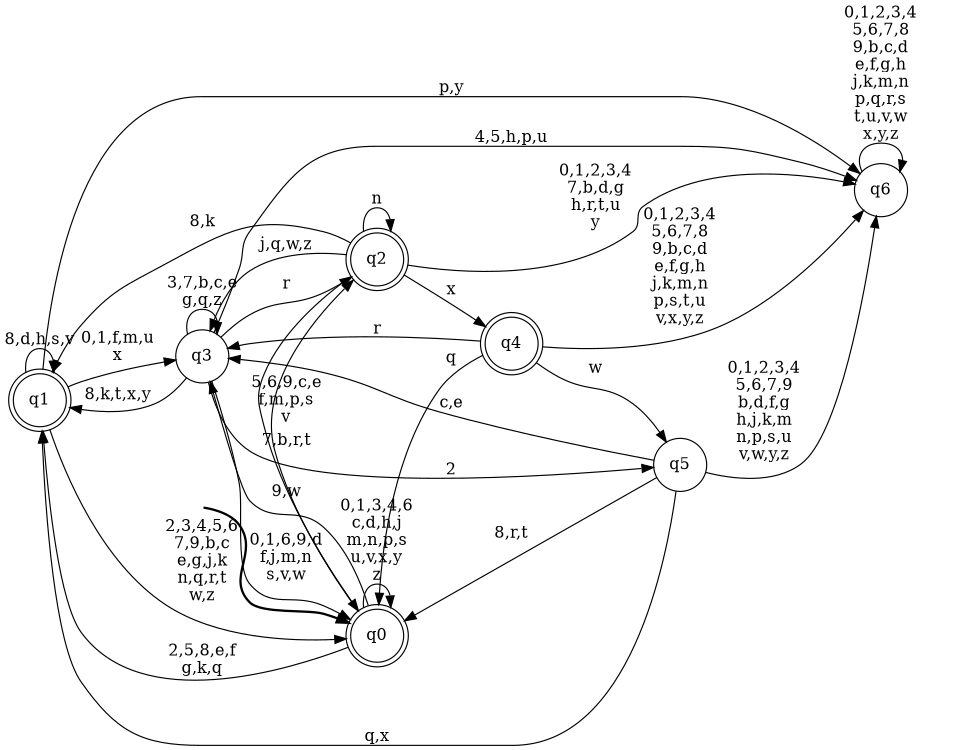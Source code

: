 digraph BlueStar {
__start0 [style = invis, shape = none, label = "", width = 0, height = 0];

rankdir=LR;
size="8,5";

s0 [style="rounded,filled", color="black", fillcolor="white" shape="doublecircle", label="q0"];
s1 [style="rounded,filled", color="black", fillcolor="white" shape="doublecircle", label="q1"];
s2 [style="rounded,filled", color="black", fillcolor="white" shape="doublecircle", label="q2"];
s3 [style="filled", color="black", fillcolor="white" shape="circle", label="q3"];
s4 [style="rounded,filled", color="black", fillcolor="white" shape="doublecircle", label="q4"];
s5 [style="filled", color="black", fillcolor="white" shape="circle", label="q5"];
s6 [style="filled", color="black", fillcolor="white" shape="circle", label="q6"];
subgraph cluster_main { 
	graph [pad=".75", ranksep="0.15", nodesep="0.15"];
	 style=invis; 
	__start0 -> s0 [penwidth=2];
}
s0 -> s0 [label="0,1,3,4,6\nc,d,h,j\nm,n,p,s\nu,v,x,y\nz"];
s0 -> s1 [label="2,5,8,e,f\ng,k,q"];
s0 -> s2 [label="7,b,r,t"];
s0 -> s3 [label="9,w"];
s1 -> s0 [label="2,3,4,5,6\n7,9,b,c\ne,g,j,k\nn,q,r,t\nw,z"];
s1 -> s1 [label="8,d,h,s,v"];
s1 -> s3 [label="0,1,f,m,u\nx"];
s1 -> s6 [label="p,y"];
s2 -> s0 [label="5,6,9,c,e\nf,m,p,s\nv"];
s2 -> s1 [label="8,k"];
s2 -> s2 [label="n"];
s2 -> s3 [label="j,q,w,z"];
s2 -> s4 [label="x"];
s2 -> s6 [label="0,1,2,3,4\n7,b,d,g\nh,r,t,u\ny"];
s3 -> s0 [label="0,1,6,9,d\nf,j,m,n\ns,v,w"];
s3 -> s1 [label="8,k,t,x,y"];
s3 -> s2 [label="r"];
s3 -> s3 [label="3,7,b,c,e\ng,q,z"];
s3 -> s5 [label="2"];
s3 -> s6 [label="4,5,h,p,u"];
s4 -> s0 [label="q"];
s4 -> s3 [label="r"];
s4 -> s5 [label="w"];
s4 -> s6 [label="0,1,2,3,4\n5,6,7,8\n9,b,c,d\ne,f,g,h\nj,k,m,n\np,s,t,u\nv,x,y,z"];
s5 -> s0 [label="8,r,t"];
s5 -> s1 [label="q,x"];
s5 -> s3 [label="c,e"];
s5 -> s6 [label="0,1,2,3,4\n5,6,7,9\nb,d,f,g\nh,j,k,m\nn,p,s,u\nv,w,y,z"];
s6 -> s6 [label="0,1,2,3,4\n5,6,7,8\n9,b,c,d\ne,f,g,h\nj,k,m,n\np,q,r,s\nt,u,v,w\nx,y,z"];

}